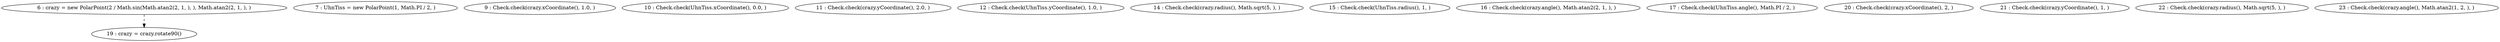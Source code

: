 digraph G {
"6 : crazy = new PolarPoint(2 / Math.sin(Math.atan2(2, 1, ), ), Math.atan2(2, 1, ), )"
"6 : crazy = new PolarPoint(2 / Math.sin(Math.atan2(2, 1, ), ), Math.atan2(2, 1, ), )" -> "19 : crazy = crazy.rotate90()" [style=dashed]
"7 : UhnTiss = new PolarPoint(1, Math.PI / 2, )"
"9 : Check.check(crazy.xCoordinate(), 1.0, )"
"10 : Check.check(UhnTiss.xCoordinate(), 0.0, )"
"11 : Check.check(crazy.yCoordinate(), 2.0, )"
"12 : Check.check(UhnTiss.yCoordinate(), 1.0, )"
"14 : Check.check(crazy.radius(), Math.sqrt(5, ), )"
"15 : Check.check(UhnTiss.radius(), 1, )"
"16 : Check.check(crazy.angle(), Math.atan2(2, 1, ), )"
"17 : Check.check(UhnTiss.angle(), Math.PI / 2, )"
"19 : crazy = crazy.rotate90()"
"20 : Check.check(crazy.xCoordinate(), 2, )"
"21 : Check.check(crazy.yCoordinate(), 1, )"
"22 : Check.check(crazy.radius(), Math.sqrt(5, ), )"
"23 : Check.check(crazy.angle(), Math.atan2(1, 2, ), )"
}